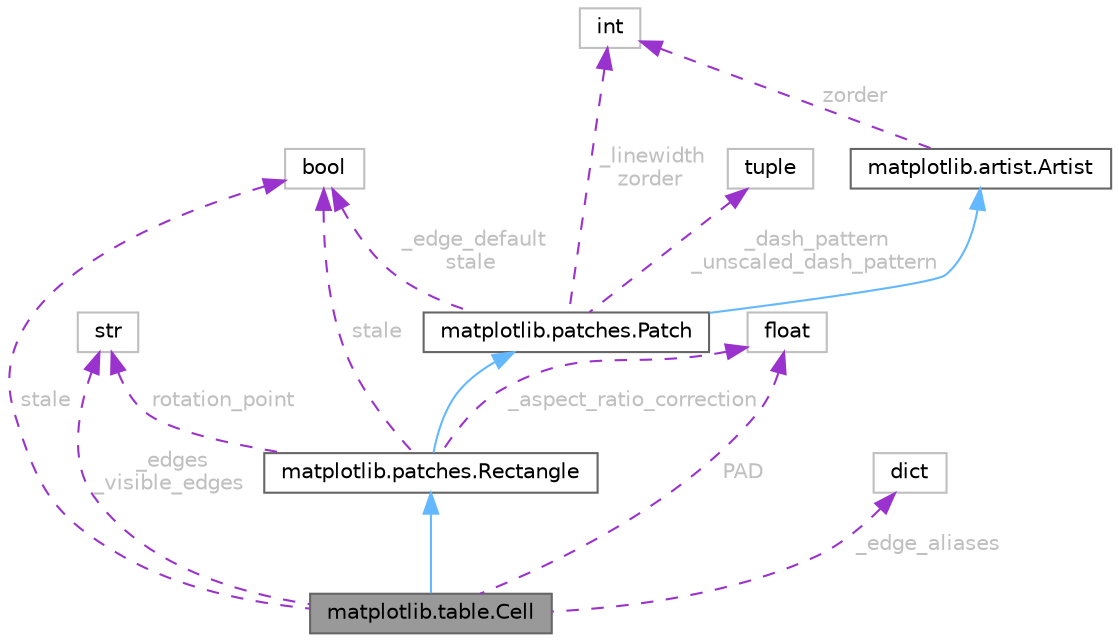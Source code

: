 digraph "matplotlib.table.Cell"
{
 // LATEX_PDF_SIZE
  bgcolor="transparent";
  edge [fontname=Helvetica,fontsize=10,labelfontname=Helvetica,labelfontsize=10];
  node [fontname=Helvetica,fontsize=10,shape=box,height=0.2,width=0.4];
  Node1 [id="Node000001",label="matplotlib.table.Cell",height=0.2,width=0.4,color="gray40", fillcolor="grey60", style="filled", fontcolor="black",tooltip=" "];
  Node2 -> Node1 [id="edge15_Node000001_Node000002",dir="back",color="steelblue1",style="solid",tooltip=" "];
  Node2 [id="Node000002",label="matplotlib.patches.Rectangle",height=0.2,width=0.4,color="gray40", fillcolor="white", style="filled",URL="$d6/df7/classmatplotlib_1_1patches_1_1Rectangle.html",tooltip=" "];
  Node3 -> Node2 [id="edge16_Node000002_Node000003",dir="back",color="steelblue1",style="solid",tooltip=" "];
  Node3 [id="Node000003",label="matplotlib.patches.Patch",height=0.2,width=0.4,color="gray40", fillcolor="white", style="filled",URL="$d5/d55/classmatplotlib_1_1patches_1_1Patch.html",tooltip=" "];
  Node4 -> Node3 [id="edge17_Node000003_Node000004",dir="back",color="steelblue1",style="solid",tooltip=" "];
  Node4 [id="Node000004",label="matplotlib.artist.Artist",height=0.2,width=0.4,color="gray40", fillcolor="white", style="filled",URL="$d1/df1/classmatplotlib_1_1artist_1_1Artist.html",tooltip=" "];
  Node5 -> Node4 [id="edge18_Node000004_Node000005",dir="back",color="darkorchid3",style="dashed",tooltip=" ",label=" zorder",fontcolor="grey" ];
  Node5 [id="Node000005",label="int",height=0.2,width=0.4,color="grey75", fillcolor="white", style="filled",tooltip=" "];
  Node5 -> Node3 [id="edge19_Node000003_Node000005",dir="back",color="darkorchid3",style="dashed",tooltip=" ",label=" _linewidth\nzorder",fontcolor="grey" ];
  Node6 -> Node3 [id="edge20_Node000003_Node000006",dir="back",color="darkorchid3",style="dashed",tooltip=" ",label=" _edge_default\nstale",fontcolor="grey" ];
  Node6 [id="Node000006",label="bool",height=0.2,width=0.4,color="grey75", fillcolor="white", style="filled",tooltip=" "];
  Node7 -> Node3 [id="edge21_Node000003_Node000007",dir="back",color="darkorchid3",style="dashed",tooltip=" ",label=" _dash_pattern\n_unscaled_dash_pattern",fontcolor="grey" ];
  Node7 [id="Node000007",label="tuple",height=0.2,width=0.4,color="grey75", fillcolor="white", style="filled",tooltip=" "];
  Node8 -> Node2 [id="edge22_Node000002_Node000008",dir="back",color="darkorchid3",style="dashed",tooltip=" ",label=" rotation_point",fontcolor="grey" ];
  Node8 [id="Node000008",label="str",height=0.2,width=0.4,color="grey75", fillcolor="white", style="filled",tooltip=" "];
  Node9 -> Node2 [id="edge23_Node000002_Node000009",dir="back",color="darkorchid3",style="dashed",tooltip=" ",label=" _aspect_ratio_correction",fontcolor="grey" ];
  Node9 [id="Node000009",label="float",height=0.2,width=0.4,color="grey75", fillcolor="white", style="filled",tooltip=" "];
  Node6 -> Node2 [id="edge24_Node000002_Node000006",dir="back",color="darkorchid3",style="dashed",tooltip=" ",label=" stale",fontcolor="grey" ];
  Node9 -> Node1 [id="edge25_Node000001_Node000009",dir="back",color="darkorchid3",style="dashed",tooltip=" ",label=" PAD",fontcolor="grey" ];
  Node8 -> Node1 [id="edge26_Node000001_Node000008",dir="back",color="darkorchid3",style="dashed",tooltip=" ",label=" _edges\n_visible_edges",fontcolor="grey" ];
  Node10 -> Node1 [id="edge27_Node000001_Node000010",dir="back",color="darkorchid3",style="dashed",tooltip=" ",label=" _edge_aliases",fontcolor="grey" ];
  Node10 [id="Node000010",label="dict",height=0.2,width=0.4,color="grey75", fillcolor="white", style="filled",tooltip=" "];
  Node6 -> Node1 [id="edge28_Node000001_Node000006",dir="back",color="darkorchid3",style="dashed",tooltip=" ",label=" stale",fontcolor="grey" ];
}
